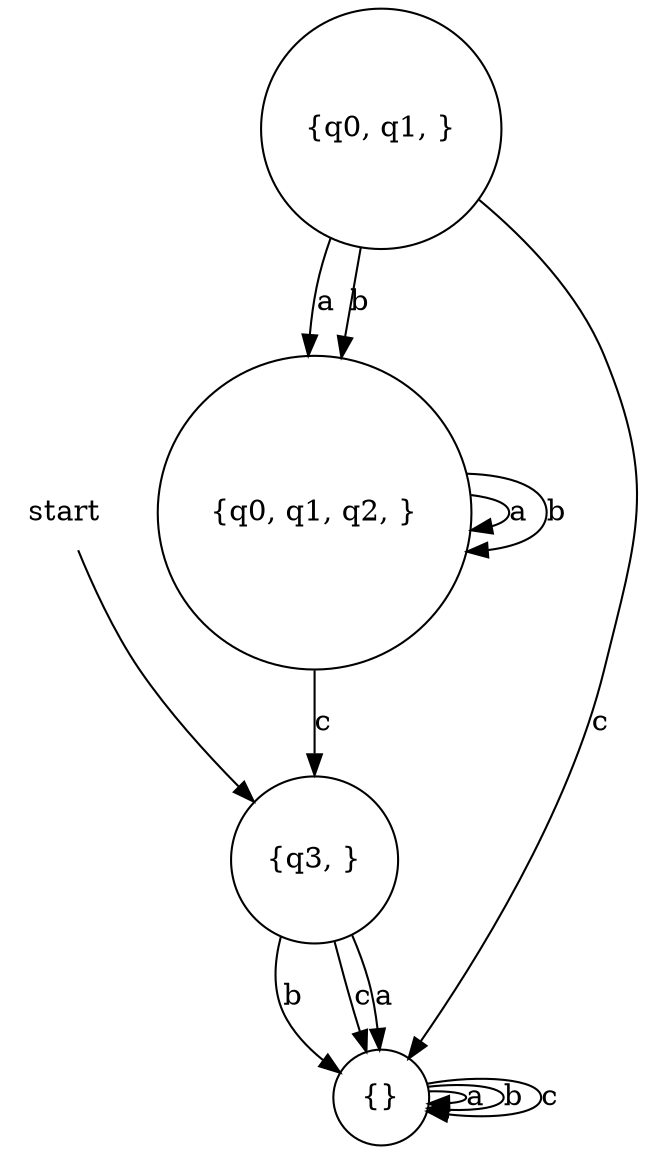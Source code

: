 digraph automaton {
    node [shape=none]; start;
    node [shape=circle];
    start -> "{q3, }";
    "{}" -> "{}" [label="a"];
    "{}" -> "{}" [label="b"];
    "{}" -> "{}" [label="c"];
    "{q0, q1, }" -> "{q0, q1, q2, }" [label="a"];
    "{q0, q1, }" -> "{q0, q1, q2, }" [label="b"];
    "{q0, q1, }" -> "{}" [label="c"];
    "{q0, q1, q2, }" -> "{q0, q1, q2, }" [label="a"];
    "{q0, q1, q2, }" -> "{q0, q1, q2, }" [label="b"];
    "{q0, q1, q2, }" -> "{q3, }" [label="c"];
    "{q3, }" -> "{}" [label="a"];
    "{q3, }" -> "{}" [label="b"];
    "{q3, }" -> "{}" [label="c"];
}
